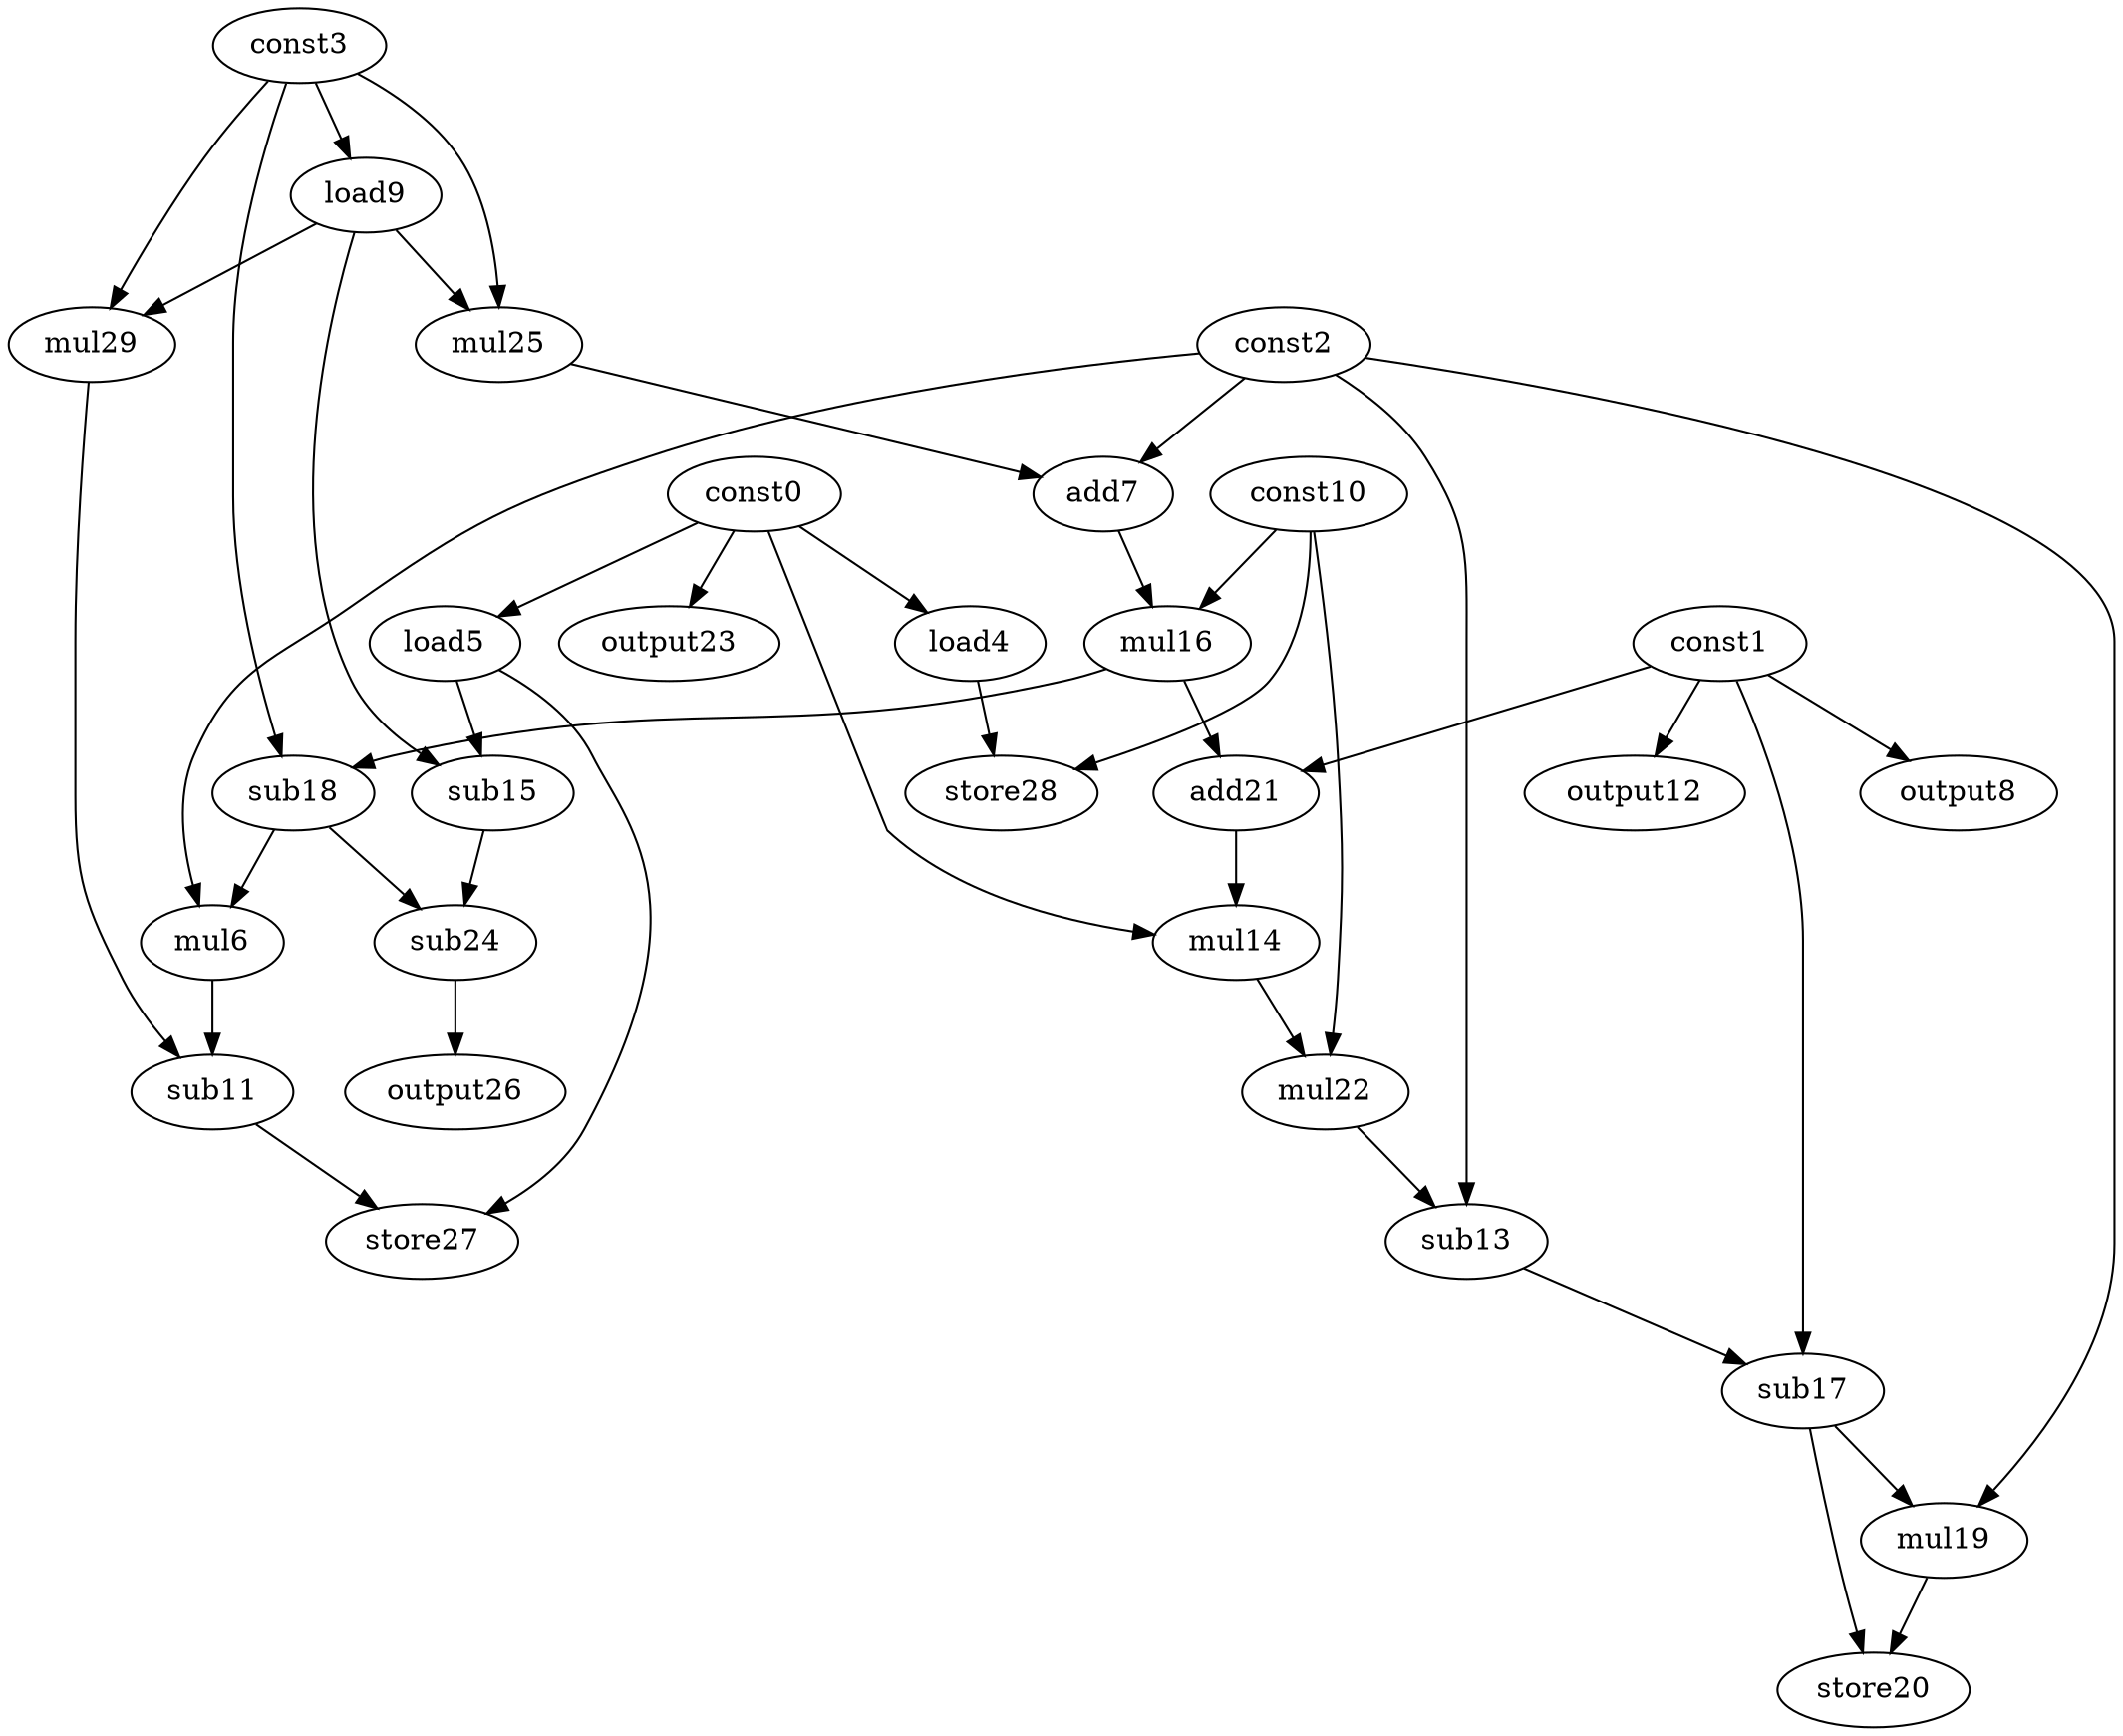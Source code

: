 digraph G { 
const0[opcode=const]; 
const1[opcode=const]; 
const2[opcode=const]; 
const3[opcode=const]; 
load4[opcode=load]; 
load5[opcode=load]; 
mul6[opcode=mul]; 
add7[opcode=add]; 
output8[opcode=output]; 
load9[opcode=load]; 
const10[opcode=const]; 
sub11[opcode=sub]; 
output12[opcode=output]; 
sub13[opcode=sub]; 
mul14[opcode=mul]; 
sub15[opcode=sub]; 
mul16[opcode=mul]; 
sub17[opcode=sub]; 
sub18[opcode=sub]; 
mul19[opcode=mul]; 
store20[opcode=store]; 
add21[opcode=add]; 
mul22[opcode=mul]; 
output23[opcode=output]; 
sub24[opcode=sub]; 
mul25[opcode=mul]; 
output26[opcode=output]; 
store27[opcode=store]; 
store28[opcode=store]; 
mul29[opcode=mul]; 
const0->load4[operand=0];
const0->load5[operand=0];
const1->output8[operand=0];
const3->load9[operand=0];
const1->output12[operand=0];
const0->output23[operand=0];
load9->sub15[operand=0];
load5->sub15[operand=1];
load9->mul25[operand=0];
const3->mul25[operand=1];
const10->store28[operand=0];
load4->store28[operand=1];
load9->mul29[operand=0];
const3->mul29[operand=1];
mul25->add7[operand=0];
const2->add7[operand=1];
const10->mul16[operand=0];
add7->mul16[operand=1];
mul16->sub18[operand=0];
const3->sub18[operand=1];
mul16->add21[operand=0];
const1->add21[operand=1];
const2->mul6[operand=0];
sub18->mul6[operand=1];
const0->mul14[operand=0];
add21->mul14[operand=1];
sub18->sub24[operand=0];
sub15->sub24[operand=1];
mul29->sub11[operand=0];
mul6->sub11[operand=1];
const10->mul22[operand=0];
mul14->mul22[operand=1];
sub24->output26[operand=0];
const2->sub13[operand=0];
mul22->sub13[operand=1];
sub11->store27[operand=0];
load5->store27[operand=1];
const1->sub17[operand=0];
sub13->sub17[operand=1];
sub17->mul19[operand=0];
const2->mul19[operand=1];
sub17->store20[operand=0];
mul19->store20[operand=1];
}
